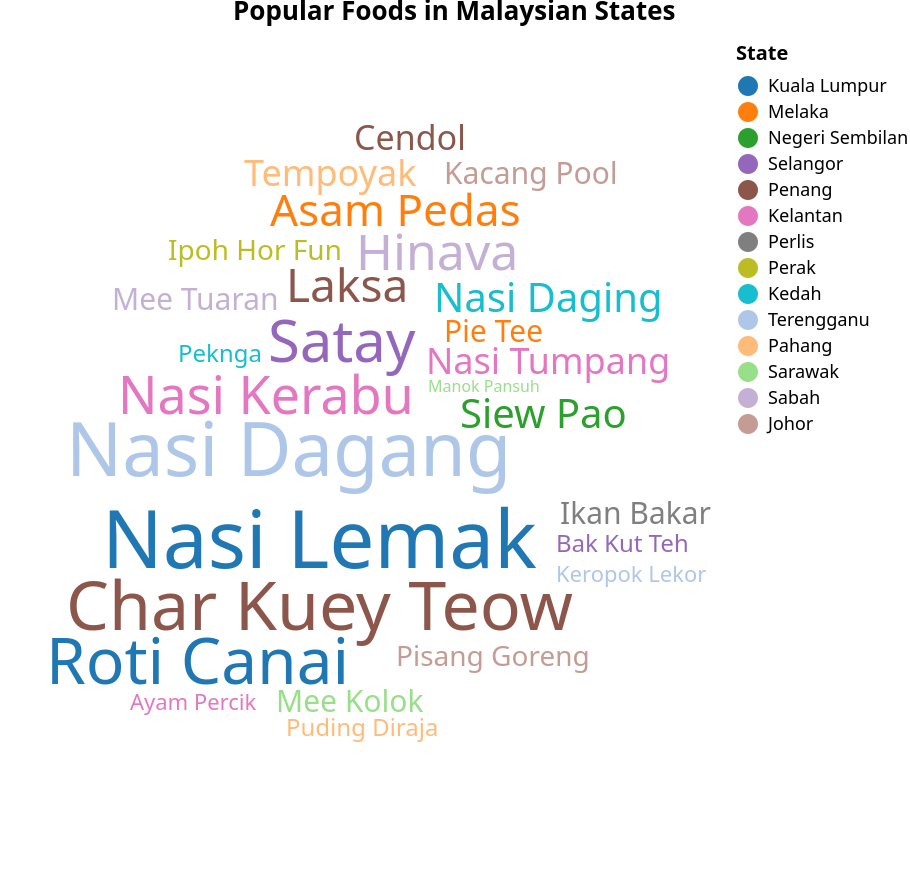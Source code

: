 {
  "$schema": "https://vega.github.io/schema/vega/v5.json",
  "title": {
    "text": "Popular Foods in Malaysian States",
    "anchor": "middle",
    "dy": -5
  },
  "width": 350,
  "height": 420,
  "padding": 0,
  "signals": [
    {
      "name": "selectedState",
      "value": "All States",
      "bind": {
        "input": "select",
        "name": "Choose a state: ",
        "options": [
          "All States",
          "Kuala Lumpur",
          "Penang",
          "Kelantan",
          "Perlis",
          "Perak",
          "Kedah",
          "Terengganu",
          "Pahang",
          "Sarawak",
          "Sabah",
          "Johor",
          "Melaka",
          "Negeri Sembilan",
          "Selangor"
        ]
      }
    }
  ],

  "data": [
    {
      "name": "raw",
      "values": [
        {"food": "Nasi Lemak", "state": "Kuala Lumpur", "popularity": 95},
        {"food": "Roti Canai", "state": "Kuala Lumpur", "popularity": 88},
        {"food": "Asam Pedas", "state": "Melaka", "popularity": 79},
        {"food": "Siew Pao", "state": "Negeri Sembilan", "popularity": 77},
        {"food": "Satay", "state": "Selangor", "popularity": 85},
        {"food": "Laksa", "state": "Penang", "popularity": 80},
        {"food": "Cendol", "state": "Penang", "popularity": 75},
        {"food": "Char Kuey Teow", "state": "Penang", "popularity": 90},
        {"food": "Nasi Kerabu", "state": "Kelantan", "popularity": 83},
        {"food": "Nasi Tumpang", "state": "Kelantan", "popularity": 76},
        {"food": "Ayam Percik", "state": "Kelantan", "popularity": 70},
        {"food": "Ikan Bakar", "state": "Perlis", "popularity": 73},
        {"food": "Ipoh Hor Fun", "state": "Perak", "popularity": 72},
        {"food": "Nasi Daging", "state": "Kedah", "popularity": 77},
        {"food": "Peknga", "state": "Kedah", "popularity": 71},
        {"food": "Nasi Dagang", "state": "Terengganu", "popularity": 93},
        {"food": "Keropok Lekor", "state": "Terengganu", "popularity": 70},
        {"food": "Tempoyak", "state": "Pahang", "popularity": 76},
        {"food": "Puding Diraja", "state": "Pahang", "popularity": 71},
        {"food": "Mee Kolok", "state": "Sarawak", "popularity": 73},
        {"food": "Manok Pansuh", "state": "Sarawak", "popularity": 67},
        {"food": "Hinava", "state": "Sabah", "popularity": 82},
        {"food": "Mee Tuaran", "state": "Sabah", "popularity": 73},
        {"food": "Kacang Pool", "state": "Johor", "popularity": 73},
        {"food": "Pisang Goreng", "state": "Johor", "popularity": 72},
        {"food": "Pie Tee", "state": "Melaka", "popularity": 73},
        {"food": "Bak Kut Teh", "state": "Selangor", "popularity": 71}
      ]
    },

    {
      "name": "allStatesLayout",
      "source": "raw",
      "transform": [
        {
          "type": "wordcloud",
          "size": [370, 420],
          "text": {"field": "food"},
          "font": "sans-serif",
          "fontSize": {"field": "popularity"},
          "fontSizeRange": [8, 40],
          "rotate": 0,
          "padding": 1
        }
      ]
    }
  ],

  "scales": [
    {
      "name": "stateColor",
      "type": "ordinal",
      "domain": {"data": "raw", "field": "state"},
      "range": ["#1f77b4", "#ff7f0e", "#2ca02c", "#9467bd", "#8c564b", "#e377c2", 
                "#7f7f7f", "#bcbd22", "#17becf", "#aec7e8", "#ffbb78", "#98df8a", 
                "#c5b0d5", "#c49c94"]
    }
  ],

  "legends": [
    {
      "fill": "stateColor",
      "title": "State",
      "orient": "right",
      "labelFontSize": 9,
      "titleFontSize": 10
    }
  ],

  "marks": [
    {
      "type": "text",
      "from": {"data": "allStatesLayout"},
      "encode": {
        "enter": {
          "text": {"field": "food"},
          "align": {"value": "center"},
          "baseline": {"value": "alphabetic"},
          "font": {"value": "sans-serif"},
          "fontSize": {"field": "fontSize"},
          "x": {"field": "x"},
          "y": {"field": "y"},
          "angle": {"field": "angle"},
          "fill": {"scale": "stateColor", "field": "state"}
        },
        "update": {
          "opacity": [
            {
              "test": "selectedState == 'All States' || datum.state == selectedState",
              "value": 1
            },
            {"value": 0.1}
          ]
        },
        "hover": {"opacity": {"value": 0.8}}
      }
    }
  ]
}